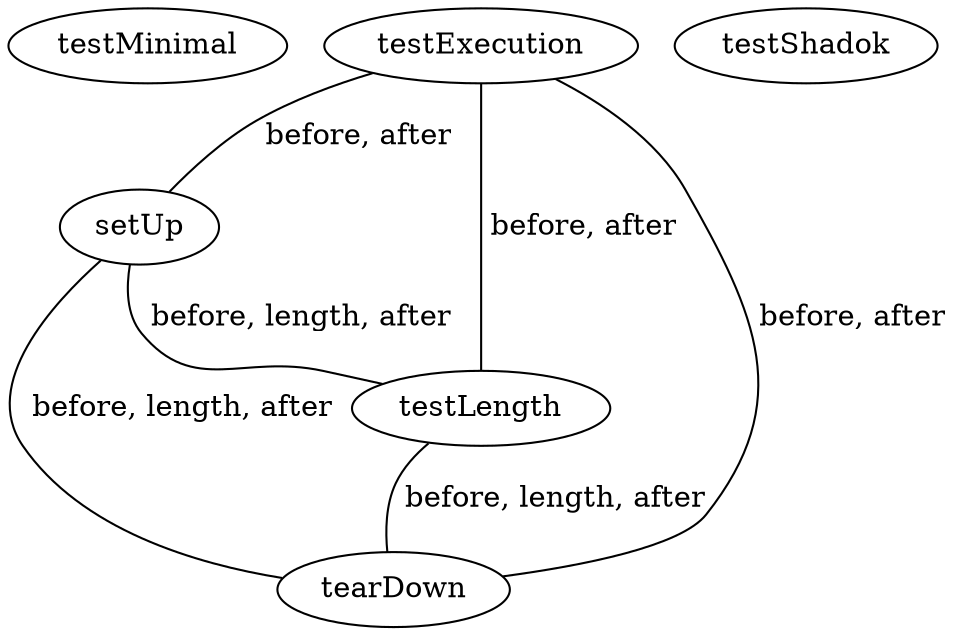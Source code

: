digraph G {
testMinimal;
testExecution;
setUp;
testLength;
testShadok;
tearDown;
testExecution -> setUp [label=" before, after", dir=none];
testExecution -> testLength [label=" before, after", dir=none];
testExecution -> tearDown [label=" before, after", dir=none];
setUp -> testLength [label=" before, length, after", dir=none];
setUp -> tearDown [label=" before, length, after", dir=none];
testLength -> tearDown [label=" before, length, after", dir=none];
}